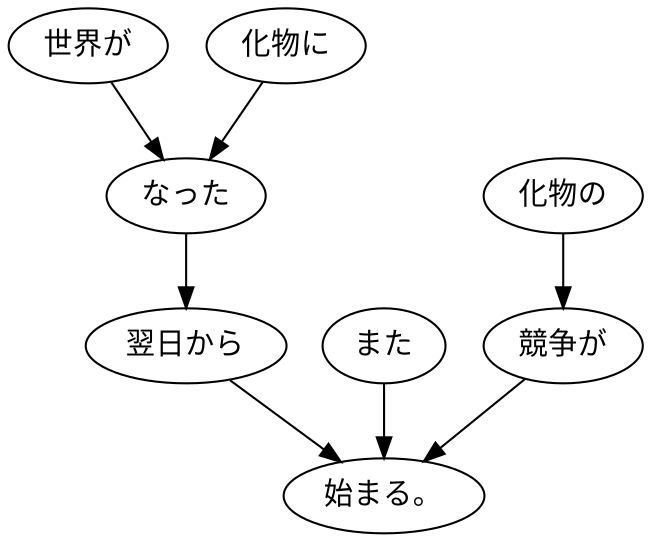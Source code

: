 digraph graph4333 {
	node0 [label="世界が"];
	node1 [label="化物に"];
	node2 [label="なった"];
	node3 [label="翌日から"];
	node4 [label="また"];
	node5 [label="化物の"];
	node6 [label="競争が"];
	node7 [label="始まる。"];
	node0 -> node2;
	node1 -> node2;
	node2 -> node3;
	node3 -> node7;
	node4 -> node7;
	node5 -> node6;
	node6 -> node7;
}

